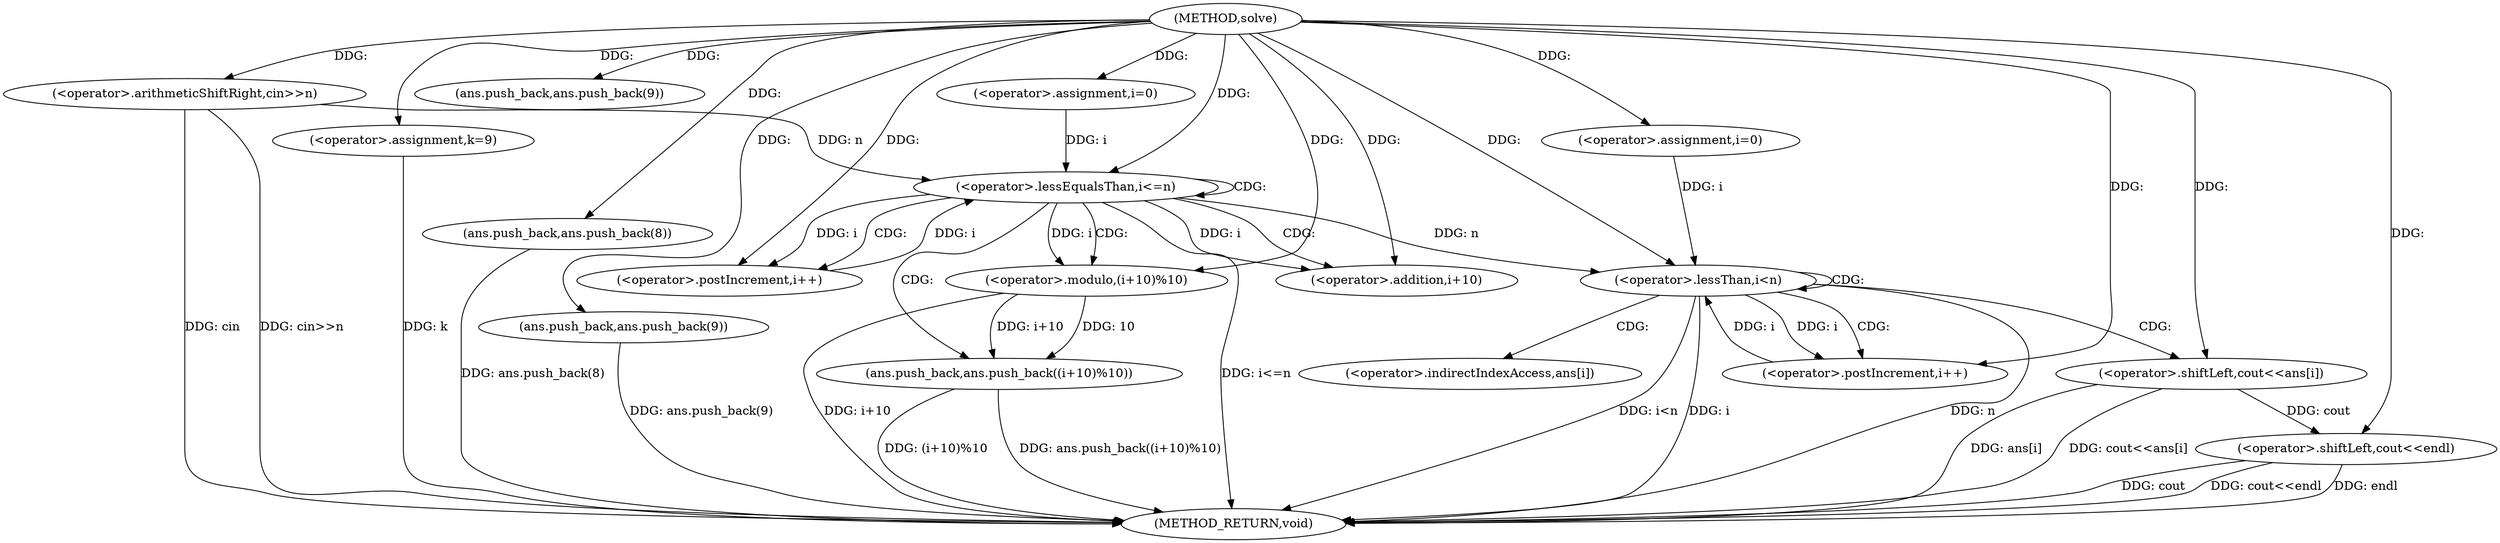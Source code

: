 digraph "solve" {  
"1000440" [label = "(METHOD,solve)" ]
"1000493" [label = "(METHOD_RETURN,void)" ]
"1000443" [label = "(<operator>.arithmeticShiftRight,cin>>n)" ]
"1000447" [label = "(<operator>.assignment,k=9)" ]
"1000451" [label = "(ans.push_back,ans.push_back(9))" ]
"1000453" [label = "(ans.push_back,ans.push_back(8))" ]
"1000455" [label = "(ans.push_back,ans.push_back(9))" ]
"1000490" [label = "(<operator>.shiftLeft,cout<<endl)" ]
"1000459" [label = "(<operator>.assignment,i=0)" ]
"1000462" [label = "(<operator>.lessEqualsThan,i<=n)" ]
"1000465" [label = "(<operator>.postIncrement,i++)" ]
"1000476" [label = "(<operator>.assignment,i=0)" ]
"1000479" [label = "(<operator>.lessThan,i<n)" ]
"1000482" [label = "(<operator>.postIncrement,i++)" ]
"1000468" [label = "(ans.push_back,ans.push_back((i+10)%10))" ]
"1000485" [label = "(<operator>.shiftLeft,cout<<ans[i])" ]
"1000469" [label = "(<operator>.modulo,(i+10)%10)" ]
"1000470" [label = "(<operator>.addition,i+10)" ]
"1000487" [label = "(<operator>.indirectIndexAccess,ans[i])" ]
  "1000443" -> "1000493"  [ label = "DDG: cin>>n"] 
  "1000447" -> "1000493"  [ label = "DDG: k"] 
  "1000453" -> "1000493"  [ label = "DDG: ans.push_back(8)"] 
  "1000455" -> "1000493"  [ label = "DDG: ans.push_back(9)"] 
  "1000462" -> "1000493"  [ label = "DDG: i<=n"] 
  "1000479" -> "1000493"  [ label = "DDG: i"] 
  "1000479" -> "1000493"  [ label = "DDG: n"] 
  "1000479" -> "1000493"  [ label = "DDG: i<n"] 
  "1000490" -> "1000493"  [ label = "DDG: cout"] 
  "1000490" -> "1000493"  [ label = "DDG: cout<<endl"] 
  "1000485" -> "1000493"  [ label = "DDG: ans[i]"] 
  "1000485" -> "1000493"  [ label = "DDG: cout<<ans[i]"] 
  "1000469" -> "1000493"  [ label = "DDG: i+10"] 
  "1000468" -> "1000493"  [ label = "DDG: (i+10)%10"] 
  "1000468" -> "1000493"  [ label = "DDG: ans.push_back((i+10)%10)"] 
  "1000443" -> "1000493"  [ label = "DDG: cin"] 
  "1000490" -> "1000493"  [ label = "DDG: endl"] 
  "1000440" -> "1000447"  [ label = "DDG: "] 
  "1000440" -> "1000443"  [ label = "DDG: "] 
  "1000440" -> "1000451"  [ label = "DDG: "] 
  "1000440" -> "1000453"  [ label = "DDG: "] 
  "1000440" -> "1000455"  [ label = "DDG: "] 
  "1000440" -> "1000459"  [ label = "DDG: "] 
  "1000440" -> "1000476"  [ label = "DDG: "] 
  "1000485" -> "1000490"  [ label = "DDG: cout"] 
  "1000440" -> "1000490"  [ label = "DDG: "] 
  "1000459" -> "1000462"  [ label = "DDG: i"] 
  "1000465" -> "1000462"  [ label = "DDG: i"] 
  "1000440" -> "1000462"  [ label = "DDG: "] 
  "1000443" -> "1000462"  [ label = "DDG: n"] 
  "1000440" -> "1000465"  [ label = "DDG: "] 
  "1000462" -> "1000465"  [ label = "DDG: i"] 
  "1000476" -> "1000479"  [ label = "DDG: i"] 
  "1000482" -> "1000479"  [ label = "DDG: i"] 
  "1000440" -> "1000479"  [ label = "DDG: "] 
  "1000462" -> "1000479"  [ label = "DDG: n"] 
  "1000479" -> "1000482"  [ label = "DDG: i"] 
  "1000440" -> "1000482"  [ label = "DDG: "] 
  "1000469" -> "1000468"  [ label = "DDG: 10"] 
  "1000469" -> "1000468"  [ label = "DDG: i+10"] 
  "1000440" -> "1000485"  [ label = "DDG: "] 
  "1000462" -> "1000469"  [ label = "DDG: i"] 
  "1000440" -> "1000469"  [ label = "DDG: "] 
  "1000462" -> "1000470"  [ label = "DDG: i"] 
  "1000440" -> "1000470"  [ label = "DDG: "] 
  "1000462" -> "1000462"  [ label = "CDG: "] 
  "1000462" -> "1000469"  [ label = "CDG: "] 
  "1000462" -> "1000465"  [ label = "CDG: "] 
  "1000462" -> "1000470"  [ label = "CDG: "] 
  "1000462" -> "1000468"  [ label = "CDG: "] 
  "1000479" -> "1000485"  [ label = "CDG: "] 
  "1000479" -> "1000479"  [ label = "CDG: "] 
  "1000479" -> "1000482"  [ label = "CDG: "] 
  "1000479" -> "1000487"  [ label = "CDG: "] 
}
